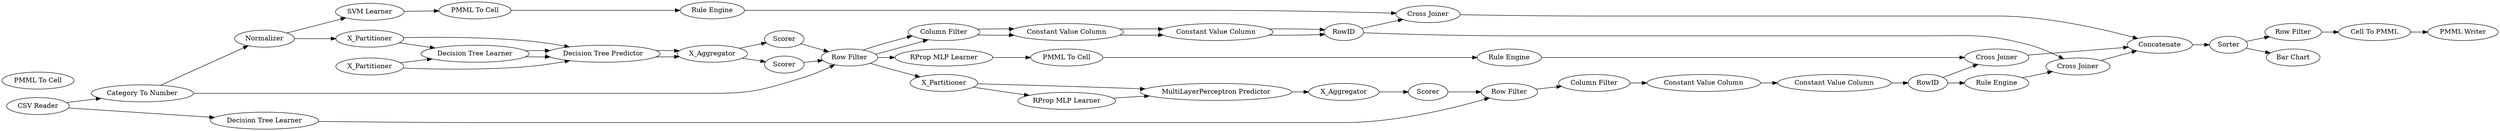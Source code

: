 digraph {
	2 [label="Category To Number"]
	8 [label="CSV Reader"]
	9 [label=Normalizer]
	10 [label=X_Partitioner]
	11 [label="RProp MLP Learner"]
	12 [label="MultiLayerPerceptron Predictor"]
	13 [label=X_Aggregator]
	14 [label=Scorer]
	25 [label="Cross Joiner"]
	21 [label="RProp MLP Learner"]
	22 [label="PMML To Cell"]
	23 [label="Rule Engine"]
	15 [label="Row Filter"]
	16 [label="Column Filter"]
	17 [label="Constant Value Column"]
	18 [label="Constant Value Column"]
	19 [label=RowID]
	7 [label=X_Aggregator]
	31 [label="SVM Learner"]
	32 [label="SVM Predictor"]
	40 [label=Normalizer]
	41 [label=Scorer]
	295 [label=X_Partitioner]
	297 [label="PMML To Cell"]
	298 [label="Rule Engine"]
	299 [label="SVM Learner"]
	9 [label="Row Filter"]
	290 [label="Constant Value Column"]
	292 [label="Constant Value Column"]
	293 [label=RowID]
	294 [label="Column Filter"]
	304 [label="Cross Joiner"]
	310 [label=Concatenate]
	7 [label=X_Aggregator]
	31 [label="Decision Tree Learner"]
	32 [label="Decision Tree Predictor"]
	39 [label=Scorer]
	296 [label="Cross Joiner"]
	307 [label=X_Partitioner]
	9 [label="Row Filter"]
	290 [label="Constant Value Column"]
	292 [label="Constant Value Column"]
	293 [label=RowID]
	294 [label="Column Filter"]
	28 [label="PMML To Cell"]
	33 [label="Decision Tree Learner"]
	34 [label="Rule Engine"]
	312 [label=Sorter]
	313 [label="Row Filter"]
	314 [label="Bar Chart"]
	315 [label="Cell To PMML"]
	316 [label="PMML Writer"]
	21 -> 22
	22 -> 23
	15 -> 16
	16 -> 17
	17 -> 18
	18 -> 19
	9 -> 21
	9 -> 10
	10 -> 11
	10 -> 12
	11 -> 12
	12 -> 13
	13 -> 14
	14 -> 15
	23 -> 25
	19 -> 25
	297 -> 298
	299 -> 297
	9 -> 294
	290 -> 292
	292 -> 293
	294 -> 290
	7 -> 41
	31 -> 32
	32 -> 7
	40 -> 295
	40 -> 299
	41 -> 9
	295 -> 32
	295 -> 31
	298 -> 304
	293 -> 304
	9 -> 294
	290 -> 292
	292 -> 293
	294 -> 290
	19 -> 34
	33 -> 15
	7 -> 39
	31 -> 32
	32 -> 7
	39 -> 9
	307 -> 32
	307 -> 31
	293 -> 296
	34 -> 296
	2 -> 40
	2 -> 9
	8 -> 2
	8 -> 33
	25 -> 310
	304 -> 310
	310 -> 312
	296 -> 310
	312 -> 313
	312 -> 314
	313 -> 315
	315 -> 316
	rankdir=LR
}
